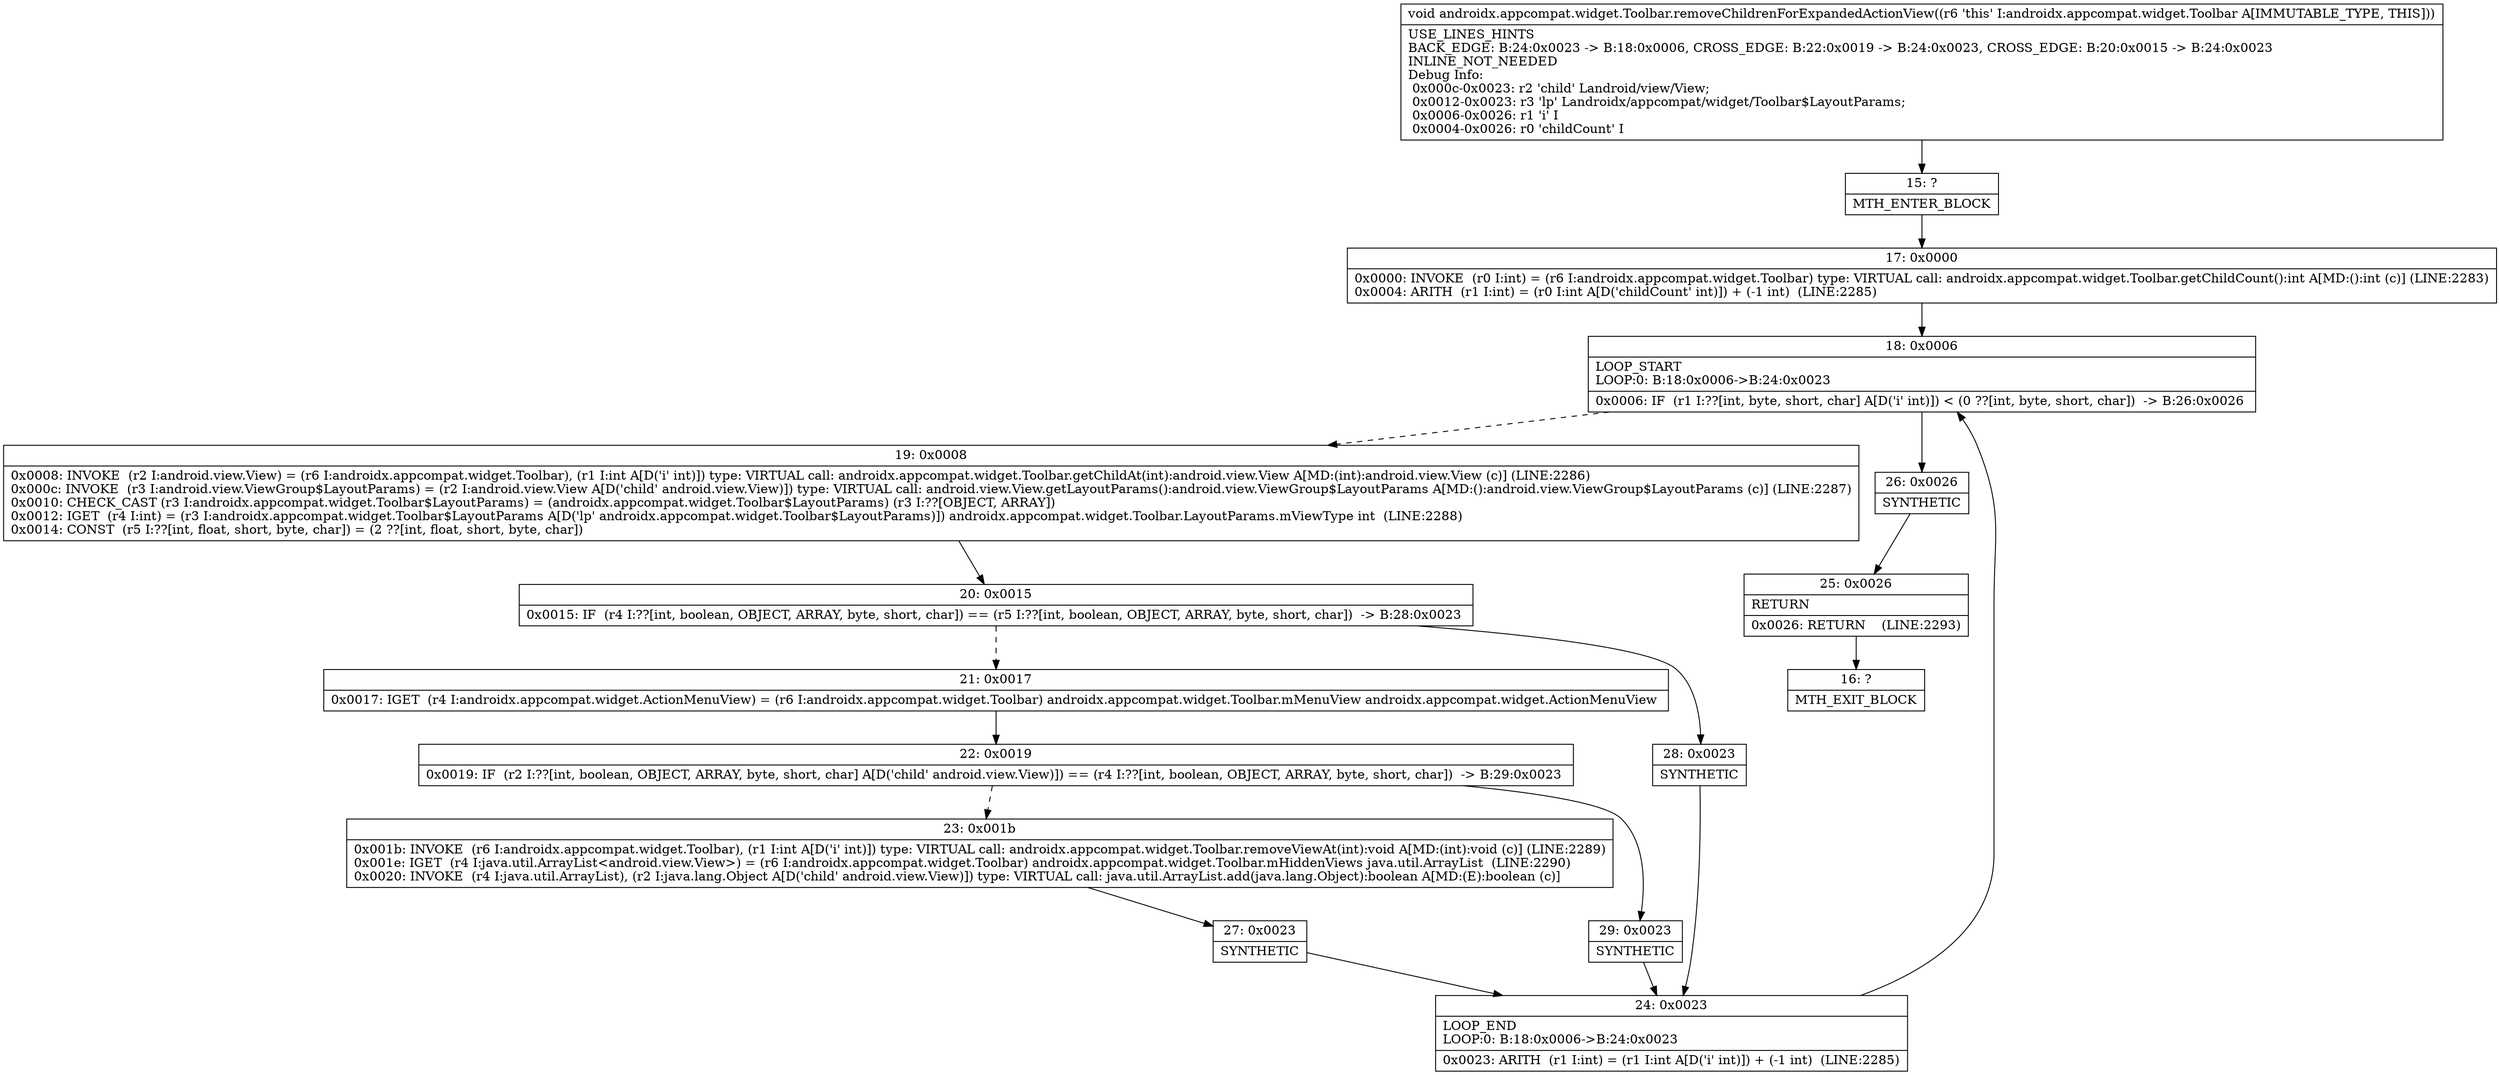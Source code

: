 digraph "CFG forandroidx.appcompat.widget.Toolbar.removeChildrenForExpandedActionView()V" {
Node_15 [shape=record,label="{15\:\ ?|MTH_ENTER_BLOCK\l}"];
Node_17 [shape=record,label="{17\:\ 0x0000|0x0000: INVOKE  (r0 I:int) = (r6 I:androidx.appcompat.widget.Toolbar) type: VIRTUAL call: androidx.appcompat.widget.Toolbar.getChildCount():int A[MD:():int (c)] (LINE:2283)\l0x0004: ARITH  (r1 I:int) = (r0 I:int A[D('childCount' int)]) + (\-1 int)  (LINE:2285)\l}"];
Node_18 [shape=record,label="{18\:\ 0x0006|LOOP_START\lLOOP:0: B:18:0x0006\-\>B:24:0x0023\l|0x0006: IF  (r1 I:??[int, byte, short, char] A[D('i' int)]) \< (0 ??[int, byte, short, char])  \-\> B:26:0x0026 \l}"];
Node_19 [shape=record,label="{19\:\ 0x0008|0x0008: INVOKE  (r2 I:android.view.View) = (r6 I:androidx.appcompat.widget.Toolbar), (r1 I:int A[D('i' int)]) type: VIRTUAL call: androidx.appcompat.widget.Toolbar.getChildAt(int):android.view.View A[MD:(int):android.view.View (c)] (LINE:2286)\l0x000c: INVOKE  (r3 I:android.view.ViewGroup$LayoutParams) = (r2 I:android.view.View A[D('child' android.view.View)]) type: VIRTUAL call: android.view.View.getLayoutParams():android.view.ViewGroup$LayoutParams A[MD:():android.view.ViewGroup$LayoutParams (c)] (LINE:2287)\l0x0010: CHECK_CAST (r3 I:androidx.appcompat.widget.Toolbar$LayoutParams) = (androidx.appcompat.widget.Toolbar$LayoutParams) (r3 I:??[OBJECT, ARRAY]) \l0x0012: IGET  (r4 I:int) = (r3 I:androidx.appcompat.widget.Toolbar$LayoutParams A[D('lp' androidx.appcompat.widget.Toolbar$LayoutParams)]) androidx.appcompat.widget.Toolbar.LayoutParams.mViewType int  (LINE:2288)\l0x0014: CONST  (r5 I:??[int, float, short, byte, char]) = (2 ??[int, float, short, byte, char]) \l}"];
Node_20 [shape=record,label="{20\:\ 0x0015|0x0015: IF  (r4 I:??[int, boolean, OBJECT, ARRAY, byte, short, char]) == (r5 I:??[int, boolean, OBJECT, ARRAY, byte, short, char])  \-\> B:28:0x0023 \l}"];
Node_21 [shape=record,label="{21\:\ 0x0017|0x0017: IGET  (r4 I:androidx.appcompat.widget.ActionMenuView) = (r6 I:androidx.appcompat.widget.Toolbar) androidx.appcompat.widget.Toolbar.mMenuView androidx.appcompat.widget.ActionMenuView \l}"];
Node_22 [shape=record,label="{22\:\ 0x0019|0x0019: IF  (r2 I:??[int, boolean, OBJECT, ARRAY, byte, short, char] A[D('child' android.view.View)]) == (r4 I:??[int, boolean, OBJECT, ARRAY, byte, short, char])  \-\> B:29:0x0023 \l}"];
Node_23 [shape=record,label="{23\:\ 0x001b|0x001b: INVOKE  (r6 I:androidx.appcompat.widget.Toolbar), (r1 I:int A[D('i' int)]) type: VIRTUAL call: androidx.appcompat.widget.Toolbar.removeViewAt(int):void A[MD:(int):void (c)] (LINE:2289)\l0x001e: IGET  (r4 I:java.util.ArrayList\<android.view.View\>) = (r6 I:androidx.appcompat.widget.Toolbar) androidx.appcompat.widget.Toolbar.mHiddenViews java.util.ArrayList  (LINE:2290)\l0x0020: INVOKE  (r4 I:java.util.ArrayList), (r2 I:java.lang.Object A[D('child' android.view.View)]) type: VIRTUAL call: java.util.ArrayList.add(java.lang.Object):boolean A[MD:(E):boolean (c)]\l}"];
Node_27 [shape=record,label="{27\:\ 0x0023|SYNTHETIC\l}"];
Node_24 [shape=record,label="{24\:\ 0x0023|LOOP_END\lLOOP:0: B:18:0x0006\-\>B:24:0x0023\l|0x0023: ARITH  (r1 I:int) = (r1 I:int A[D('i' int)]) + (\-1 int)  (LINE:2285)\l}"];
Node_29 [shape=record,label="{29\:\ 0x0023|SYNTHETIC\l}"];
Node_28 [shape=record,label="{28\:\ 0x0023|SYNTHETIC\l}"];
Node_26 [shape=record,label="{26\:\ 0x0026|SYNTHETIC\l}"];
Node_25 [shape=record,label="{25\:\ 0x0026|RETURN\l|0x0026: RETURN    (LINE:2293)\l}"];
Node_16 [shape=record,label="{16\:\ ?|MTH_EXIT_BLOCK\l}"];
MethodNode[shape=record,label="{void androidx.appcompat.widget.Toolbar.removeChildrenForExpandedActionView((r6 'this' I:androidx.appcompat.widget.Toolbar A[IMMUTABLE_TYPE, THIS]))  | USE_LINES_HINTS\lBACK_EDGE: B:24:0x0023 \-\> B:18:0x0006, CROSS_EDGE: B:22:0x0019 \-\> B:24:0x0023, CROSS_EDGE: B:20:0x0015 \-\> B:24:0x0023\lINLINE_NOT_NEEDED\lDebug Info:\l  0x000c\-0x0023: r2 'child' Landroid\/view\/View;\l  0x0012\-0x0023: r3 'lp' Landroidx\/appcompat\/widget\/Toolbar$LayoutParams;\l  0x0006\-0x0026: r1 'i' I\l  0x0004\-0x0026: r0 'childCount' I\l}"];
MethodNode -> Node_15;Node_15 -> Node_17;
Node_17 -> Node_18;
Node_18 -> Node_19[style=dashed];
Node_18 -> Node_26;
Node_19 -> Node_20;
Node_20 -> Node_21[style=dashed];
Node_20 -> Node_28;
Node_21 -> Node_22;
Node_22 -> Node_23[style=dashed];
Node_22 -> Node_29;
Node_23 -> Node_27;
Node_27 -> Node_24;
Node_24 -> Node_18;
Node_29 -> Node_24;
Node_28 -> Node_24;
Node_26 -> Node_25;
Node_25 -> Node_16;
}


